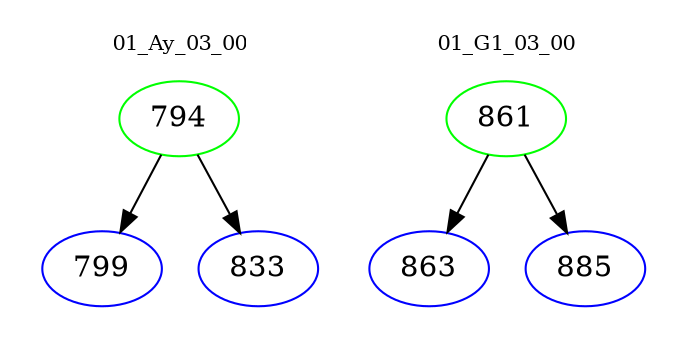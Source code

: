 digraph{
subgraph cluster_0 {
color = white
label = "01_Ay_03_00";
fontsize=10;
T0_794 [label="794", color="green"]
T0_794 -> T0_799 [color="black"]
T0_799 [label="799", color="blue"]
T0_794 -> T0_833 [color="black"]
T0_833 [label="833", color="blue"]
}
subgraph cluster_1 {
color = white
label = "01_G1_03_00";
fontsize=10;
T1_861 [label="861", color="green"]
T1_861 -> T1_863 [color="black"]
T1_863 [label="863", color="blue"]
T1_861 -> T1_885 [color="black"]
T1_885 [label="885", color="blue"]
}
}
